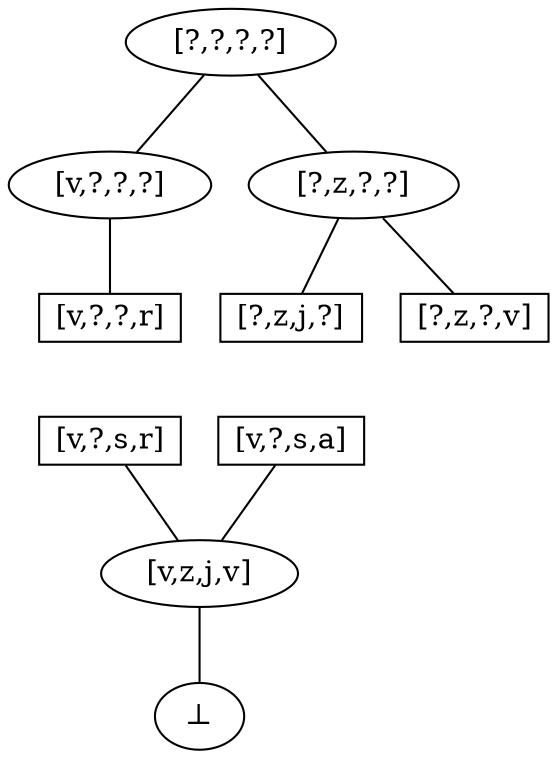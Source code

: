 digraph iter_1 {
    node [shape=rect height=0.1, width=0.2];
    edge [arrowhead = none];

    top  [label = "[?,?,?,?]",shape=ellipse];
    bot  [label = "&#8869;",shape=ellipse];

    ex_1 [label= "[v,z,j,v]",shape=ellipse];
    
    ex_2_1 [label = "[v,?,?,?]",shape=ellipse];
    ex_2_2 [label = "[?,z,?,?]",shape=ellipse];
 
    ex_3_4  [label = "[v,?,?,r]"];
 
    ex_3_8  [label = "[?,z,j,?]"];
    ex_3_10 [label = "[?,z,?,v]"];

    ex_4_1 [label = "[v,?,s,r]"];
    ex_4_2 [label = "[v,?,s,a]"];
       
    top -> ex_2_1;
    top -> ex_2_2;
    
    ex_2_1 -> ex_3_4;    
    
    ex_2_2 -> ex_3_8;
    ex_2_2 -> ex_3_10;

    ex_3_4 -> ex_4_1[style=invis];    
    ex_3_8 -> ex_4_2[style=invis];

    ex_4_1 -> ex_1;
    ex_4_2 -> ex_1;

    ex_1 -> bot;
}
